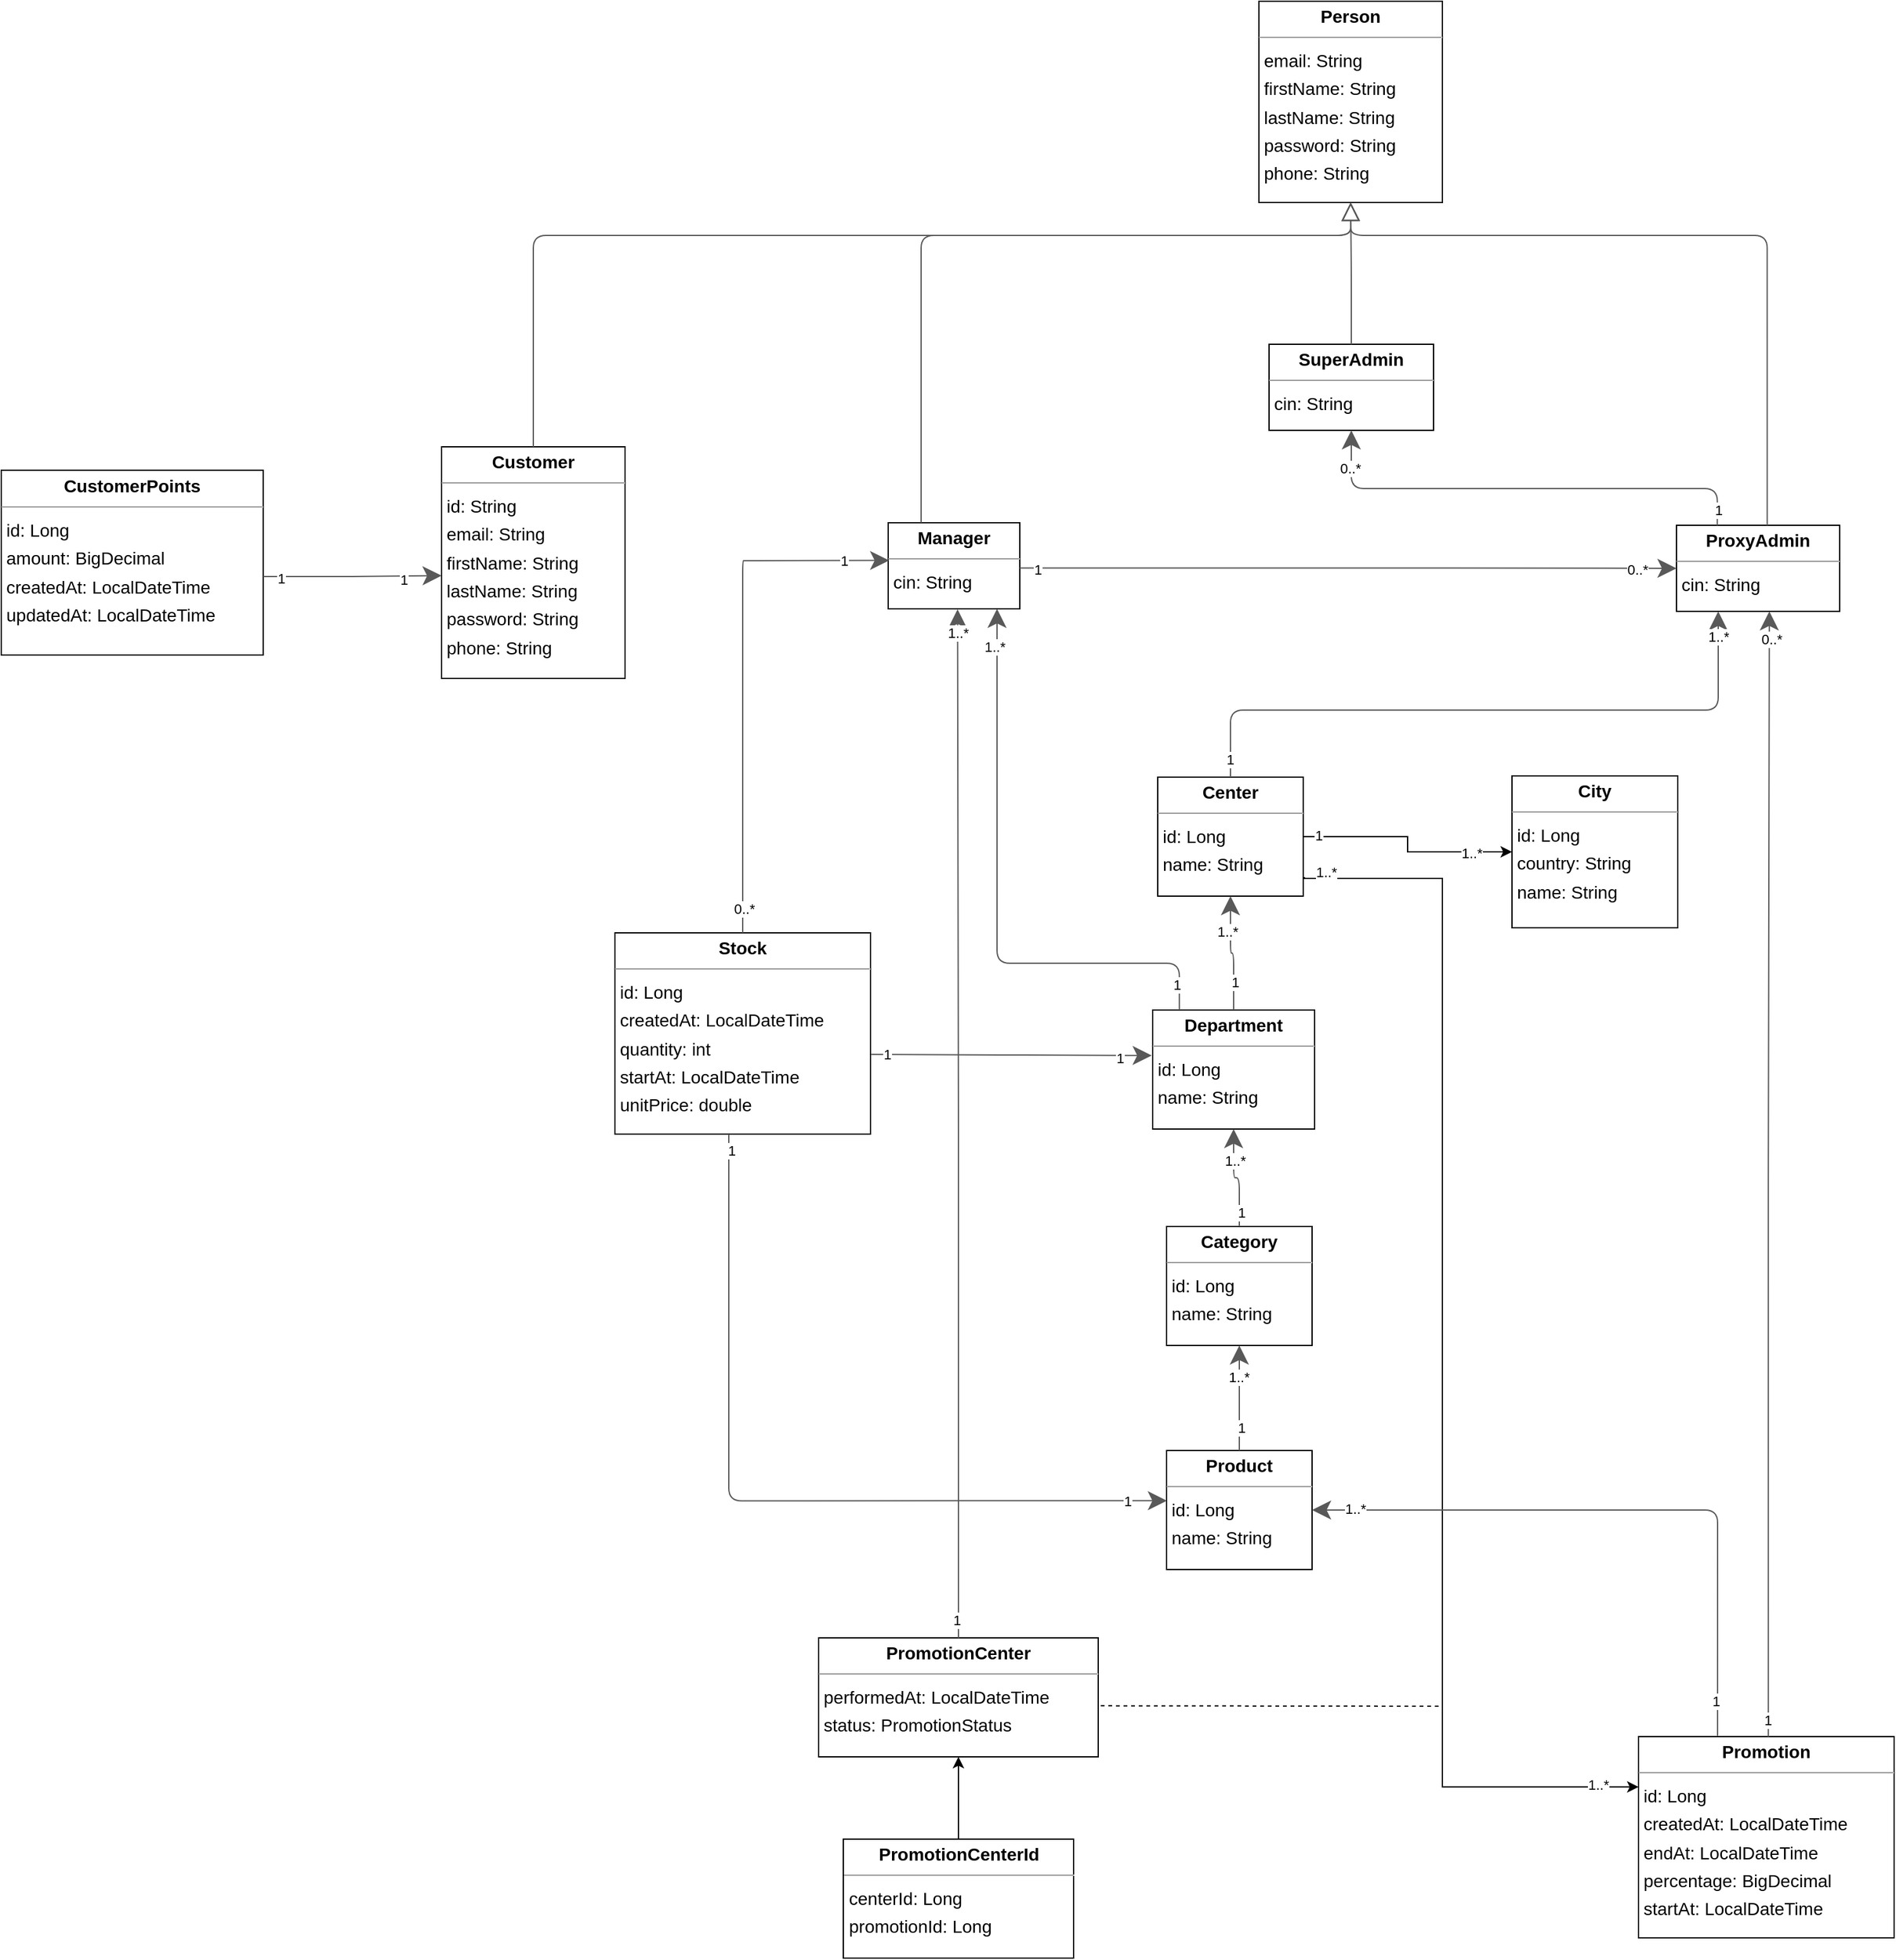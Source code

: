 <mxfile version="22.1.0" type="device">
  <diagram id="GjlXwKKQqG5UMNI0FdPY" name="Page-1">
    <mxGraphModel dx="4369" dy="1342" grid="1" gridSize="10" guides="1" tooltips="1" connect="1" arrows="1" fold="1" page="0" pageScale="1" pageWidth="850" pageHeight="1100" background="none" math="0" shadow="0">
      <root>
        <mxCell id="0" />
        <mxCell id="1" parent="0" />
        <mxCell id="edge3" value="" style="html=1;rounded=1;edgeStyle=orthogonalEdgeStyle;dashed=0;startArrow=none;endArrow=classic;endSize=12;strokeColor=#595959;exitX=1.003;exitY=0.478;exitDx=0;exitDy=0;exitPerimeter=0;entryX=-0.006;entryY=0.169;entryDx=0;entryDy=0;entryPerimeter=0;" parent="1" edge="1">
          <mxGeometry width="50" height="50" relative="1" as="geometry">
            <Array as="points" />
            <mxPoint x="-709.394" y="740.002" as="sourcePoint" />
            <mxPoint x="-487.768" y="740.886" as="targetPoint" />
          </mxGeometry>
        </mxCell>
        <mxCell id="nq4F935uyHLNj_opYeq7-15" value="1" style="edgeLabel;html=1;align=center;verticalAlign=middle;resizable=0;points=[];" vertex="1" connectable="0" parent="edge3">
          <mxGeometry x="0.769" y="-2" relative="1" as="geometry">
            <mxPoint as="offset" />
          </mxGeometry>
        </mxCell>
        <mxCell id="nq4F935uyHLNj_opYeq7-16" value="1" style="edgeLabel;html=1;align=center;verticalAlign=middle;resizable=0;points=[];" vertex="1" connectable="0" parent="edge3">
          <mxGeometry x="-0.889" relative="1" as="geometry">
            <mxPoint as="offset" />
          </mxGeometry>
        </mxCell>
        <mxCell id="node15" value="&lt;p style=&quot;margin:0px;margin-top:4px;text-align:center;&quot;&gt;&lt;b&gt;Category&lt;/b&gt;&lt;/p&gt;&lt;hr size=&quot;1&quot;/&gt;&lt;p style=&quot;margin:0 0 0 4px;line-height:1.6;&quot;&gt; id:  Long &lt;br/&gt; name:  String &lt;/p&gt;" style="verticalAlign=top;align=left;overflow=fill;fontSize=14;fontFamily=Helvetica;html=1;rounded=0;shadow=0;comic=0;labelBackgroundColor=none;strokeWidth=1;" parent="1" vertex="1">
          <mxGeometry x="-476" y="876" width="115" height="94" as="geometry" />
        </mxCell>
        <mxCell id="nq4F935uyHLNj_opYeq7-44" style="edgeStyle=orthogonalEdgeStyle;rounded=0;orthogonalLoop=1;jettySize=auto;html=1;entryX=0;entryY=0.25;entryDx=0;entryDy=0;" edge="1" parent="1" target="node8">
          <mxGeometry relative="1" as="geometry">
            <mxPoint x="-230" y="740" as="targetPoint" />
            <mxPoint x="-367" y="600" as="sourcePoint" />
            <Array as="points">
              <mxPoint x="-258" y="601" />
              <mxPoint x="-258" y="1319" />
            </Array>
          </mxGeometry>
        </mxCell>
        <mxCell id="nq4F935uyHLNj_opYeq7-46" value="1..*" style="edgeLabel;html=1;align=center;verticalAlign=middle;resizable=0;points=[];" vertex="1" connectable="0" parent="nq4F935uyHLNj_opYeq7-44">
          <mxGeometry x="-0.978" y="5" relative="1" as="geometry">
            <mxPoint x="7" as="offset" />
          </mxGeometry>
        </mxCell>
        <mxCell id="nq4F935uyHLNj_opYeq7-47" value="1..*" style="edgeLabel;html=1;align=center;verticalAlign=middle;resizable=0;points=[];" vertex="1" connectable="0" parent="nq4F935uyHLNj_opYeq7-44">
          <mxGeometry x="0.934" y="2" relative="1" as="geometry">
            <mxPoint as="offset" />
          </mxGeometry>
        </mxCell>
        <mxCell id="node4" value="&lt;p style=&quot;margin:0px;margin-top:4px;text-align:center;&quot;&gt;&lt;b&gt;Center&lt;/b&gt;&lt;/p&gt;&lt;hr size=&quot;1&quot;/&gt;&lt;p style=&quot;margin:0 0 0 4px;line-height:1.6;&quot;&gt; id:  Long &lt;br/&gt; name:  String &lt;/p&gt;" style="verticalAlign=top;align=left;overflow=fill;fontSize=14;fontFamily=Helvetica;html=1;rounded=0;shadow=0;comic=0;labelBackgroundColor=none;strokeWidth=1;" parent="1" vertex="1">
          <mxGeometry x="-483" y="521" width="115" height="94" as="geometry" />
        </mxCell>
        <mxCell id="node11" value="&lt;p style=&quot;margin:0px;margin-top:4px;text-align:center;&quot;&gt;&lt;b&gt;City&lt;/b&gt;&lt;/p&gt;&lt;hr size=&quot;1&quot;/&gt;&lt;p style=&quot;margin:0 0 0 4px;line-height:1.6;&quot;&gt; id:  Long &lt;br/&gt; country:  String &lt;br/&gt; name:  String &lt;/p&gt;" style="verticalAlign=top;align=left;overflow=fill;fontSize=14;fontFamily=Helvetica;html=1;rounded=0;shadow=0;comic=0;labelBackgroundColor=none;strokeWidth=1;" parent="1" vertex="1">
          <mxGeometry x="-203" y="520" width="131" height="120" as="geometry" />
        </mxCell>
        <mxCell id="node12" value="&lt;p style=&quot;margin:0px;margin-top:4px;text-align:center;&quot;&gt;&lt;b&gt;Customer&lt;/b&gt;&lt;/p&gt;&lt;hr size=&quot;1&quot;/&gt;&lt;p style=&quot;margin:0 0 0 4px;line-height:1.6;&quot;&gt; id:  String &lt;br/&gt; email:  String &lt;br/&gt; firstName:  String &lt;br/&gt; lastName:  String &lt;br/&gt; password:  String &lt;br/&gt; phone:  String &lt;/p&gt;" style="verticalAlign=top;align=left;overflow=fill;fontSize=14;fontFamily=Helvetica;html=1;rounded=0;shadow=0;comic=0;labelBackgroundColor=none;strokeWidth=1;" parent="1" vertex="1">
          <mxGeometry x="-1049" y="260" width="145" height="183" as="geometry" />
        </mxCell>
        <mxCell id="node13" value="&lt;p style=&quot;margin:0px;margin-top:4px;text-align:center;&quot;&gt;&lt;b&gt;CustomerPoints&lt;/b&gt;&lt;/p&gt;&lt;hr size=&quot;1&quot;/&gt;&lt;p style=&quot;margin:0 0 0 4px;line-height:1.6;&quot;&gt; id:  Long &lt;br/&gt; amount:  BigDecimal &lt;br/&gt; createdAt:  LocalDateTime &lt;br/&gt; updatedAt:  LocalDateTime &lt;/p&gt;" style="verticalAlign=top;align=left;overflow=fill;fontSize=14;fontFamily=Helvetica;html=1;rounded=0;shadow=0;comic=0;labelBackgroundColor=none;strokeWidth=1;" parent="1" vertex="1">
          <mxGeometry x="-1397" y="278.5" width="207" height="146" as="geometry" />
        </mxCell>
        <mxCell id="node6" value="&lt;p style=&quot;margin:0px;margin-top:4px;text-align:center;&quot;&gt;&lt;b&gt;Department&lt;/b&gt;&lt;/p&gt;&lt;hr size=&quot;1&quot;/&gt;&lt;p style=&quot;margin:0 0 0 4px;line-height:1.6;&quot;&gt; id:  Long &lt;br/&gt; name:  String &lt;/p&gt;" style="verticalAlign=top;align=left;overflow=fill;fontSize=14;fontFamily=Helvetica;html=1;rounded=0;shadow=0;comic=0;labelBackgroundColor=none;strokeWidth=1;" parent="1" vertex="1">
          <mxGeometry x="-487" y="705" width="128" height="94" as="geometry" />
        </mxCell>
        <mxCell id="node14" value="&lt;p style=&quot;margin:0px;margin-top:4px;text-align:center;&quot;&gt;&lt;b&gt;Manager&lt;/b&gt;&lt;/p&gt;&lt;hr size=&quot;1&quot;/&gt;&lt;p style=&quot;margin:0 0 0 4px;line-height:1.6;&quot;&gt; cin:  String &lt;/p&gt;" style="verticalAlign=top;align=left;overflow=fill;fontSize=14;fontFamily=Helvetica;html=1;rounded=0;shadow=0;comic=0;labelBackgroundColor=none;strokeWidth=1;" parent="1" vertex="1">
          <mxGeometry x="-696" y="320" width="104" height="68" as="geometry" />
        </mxCell>
        <mxCell id="node0" value="&lt;p style=&quot;margin:0px;margin-top:4px;text-align:center;&quot;&gt;&lt;b&gt;Person&lt;/b&gt;&lt;/p&gt;&lt;hr size=&quot;1&quot;/&gt;&lt;p style=&quot;margin:0 0 0 4px;line-height:1.6;&quot;&gt; email:  String &lt;br/&gt; firstName:  String &lt;br/&gt; lastName:  String &lt;br/&gt; password:  String &lt;br/&gt; phone:  String &lt;/p&gt;" style="verticalAlign=top;align=left;overflow=fill;fontSize=14;fontFamily=Helvetica;html=1;rounded=0;shadow=0;comic=0;labelBackgroundColor=none;strokeWidth=1;" parent="1" vertex="1">
          <mxGeometry x="-403" y="-92" width="145" height="159" as="geometry" />
        </mxCell>
        <mxCell id="node1" value="&lt;p style=&quot;margin:0px;margin-top:4px;text-align:center;&quot;&gt;&lt;b&gt;Product&lt;/b&gt;&lt;/p&gt;&lt;hr size=&quot;1&quot;/&gt;&lt;p style=&quot;margin:0 0 0 4px;line-height:1.6;&quot;&gt; id:  Long &lt;br/&gt; name:  String &lt;/p&gt;" style="verticalAlign=top;align=left;overflow=fill;fontSize=14;fontFamily=Helvetica;html=1;rounded=0;shadow=0;comic=0;labelBackgroundColor=none;strokeWidth=1;" parent="1" vertex="1">
          <mxGeometry x="-476" y="1053" width="115" height="94" as="geometry" />
        </mxCell>
        <mxCell id="node8" value="&lt;p style=&quot;margin:0px;margin-top:4px;text-align:center;&quot;&gt;&lt;b&gt;Promotion&lt;/b&gt;&lt;/p&gt;&lt;hr size=&quot;1&quot;&gt;&lt;p style=&quot;margin:0 0 0 4px;line-height:1.6;&quot;&gt; id:  Long &lt;br&gt; createdAt:  LocalDateTime &lt;br&gt; endAt:  LocalDateTime &lt;br&gt; percentage:  BigDecimal &lt;br&gt; startAt:  LocalDateTime &lt;/p&gt;" style="verticalAlign=top;align=left;overflow=fill;fontSize=14;fontFamily=Helvetica;html=1;rounded=0;shadow=0;comic=0;labelBackgroundColor=none;strokeWidth=1;" parent="1" vertex="1">
          <mxGeometry x="-103" y="1279" width="202" height="159" as="geometry" />
        </mxCell>
        <mxCell id="node2" value="&lt;p style=&quot;margin:0px;margin-top:4px;text-align:center;&quot;&gt;&lt;b&gt;PromotionCenter&lt;/b&gt;&lt;/p&gt;&lt;hr size=&quot;1&quot;/&gt;&lt;p style=&quot;margin:0 0 0 4px;line-height:1.6;&quot;&gt; performedAt:  LocalDateTime &lt;br/&gt; status:  PromotionStatus &lt;/p&gt;" style="verticalAlign=top;align=left;overflow=fill;fontSize=14;fontFamily=Helvetica;html=1;rounded=0;shadow=0;comic=0;labelBackgroundColor=none;strokeWidth=1;" parent="1" vertex="1">
          <mxGeometry x="-751" y="1201" width="221" height="94" as="geometry" />
        </mxCell>
        <mxCell id="nq4F935uyHLNj_opYeq7-48" style="edgeStyle=orthogonalEdgeStyle;rounded=0;orthogonalLoop=1;jettySize=auto;html=1;entryX=0.5;entryY=1;entryDx=0;entryDy=0;" edge="1" parent="1" source="node9" target="node2">
          <mxGeometry relative="1" as="geometry" />
        </mxCell>
        <mxCell id="node9" value="&lt;p style=&quot;margin:0px;margin-top:4px;text-align:center;&quot;&gt;&lt;b&gt;PromotionCenterId&lt;/b&gt;&lt;/p&gt;&lt;hr size=&quot;1&quot;/&gt;&lt;p style=&quot;margin:0 0 0 4px;line-height:1.6;&quot;&gt; centerId:  Long &lt;br/&gt; promotionId:  Long &lt;/p&gt;" style="verticalAlign=top;align=left;overflow=fill;fontSize=14;fontFamily=Helvetica;html=1;rounded=0;shadow=0;comic=0;labelBackgroundColor=none;strokeWidth=1;" parent="1" vertex="1">
          <mxGeometry x="-731.5" y="1360" width="182" height="94" as="geometry" />
        </mxCell>
        <mxCell id="node7" value="&lt;p style=&quot;margin:0px;margin-top:4px;text-align:center;&quot;&gt;&lt;b&gt;ProxyAdmin&lt;/b&gt;&lt;/p&gt;&lt;hr size=&quot;1&quot;/&gt;&lt;p style=&quot;margin:0 0 0 4px;line-height:1.6;&quot;&gt; cin:  String &lt;/p&gt;" style="verticalAlign=top;align=left;overflow=fill;fontSize=14;fontFamily=Helvetica;html=1;rounded=0;shadow=0;comic=0;labelBackgroundColor=none;strokeWidth=1;" parent="1" vertex="1">
          <mxGeometry x="-73" y="322" width="129" height="68" as="geometry" />
        </mxCell>
        <mxCell id="node3" value="&lt;p style=&quot;margin:0px;margin-top:4px;text-align:center;&quot;&gt;&lt;b&gt;Stock&lt;/b&gt;&lt;/p&gt;&lt;hr size=&quot;1&quot;/&gt;&lt;p style=&quot;margin:0 0 0 4px;line-height:1.6;&quot;&gt; id:  Long &lt;br/&gt; createdAt:  LocalDateTime &lt;br/&gt; quantity:  int &lt;br/&gt; startAt:  LocalDateTime &lt;br/&gt; unitPrice:  double &lt;/p&gt;" style="verticalAlign=top;align=left;overflow=fill;fontSize=14;fontFamily=Helvetica;html=1;rounded=0;shadow=0;comic=0;labelBackgroundColor=none;strokeWidth=1;" parent="1" vertex="1">
          <mxGeometry x="-912" y="644" width="202" height="159" as="geometry" />
        </mxCell>
        <mxCell id="node5" value="&lt;p style=&quot;margin:0px;margin-top:4px;text-align:center;&quot;&gt;&lt;b&gt;SuperAdmin&lt;/b&gt;&lt;/p&gt;&lt;hr size=&quot;1&quot;/&gt;&lt;p style=&quot;margin:0 0 0 4px;line-height:1.6;&quot;&gt; cin:  String &lt;/p&gt;" style="verticalAlign=top;align=left;overflow=fill;fontSize=14;fontFamily=Helvetica;html=1;rounded=0;shadow=0;comic=0;labelBackgroundColor=none;strokeWidth=1;" parent="1" vertex="1">
          <mxGeometry x="-395" y="179" width="130" height="68" as="geometry" />
        </mxCell>
        <mxCell id="edge14" value="" style="html=1;rounded=1;edgeStyle=orthogonalEdgeStyle;dashed=0;startArrow=none;endArrow=classic;endSize=12;strokeColor=#595959;exitX=0.500;exitY=0.000;exitDx=0;exitDy=0;entryX=0.500;entryY=1.000;entryDx=0;entryDy=0;" parent="1" source="node15" target="node6" edge="1">
          <mxGeometry width="50" height="50" relative="1" as="geometry">
            <Array as="points" />
          </mxGeometry>
        </mxCell>
        <mxCell id="nq4F935uyHLNj_opYeq7-22" value="1..*" style="edgeLabel;html=1;align=center;verticalAlign=middle;resizable=0;points=[];" vertex="1" connectable="0" parent="edge14">
          <mxGeometry x="0.53" y="-1" relative="1" as="geometry">
            <mxPoint y="6" as="offset" />
          </mxGeometry>
        </mxCell>
        <mxCell id="nq4F935uyHLNj_opYeq7-23" value="1" style="edgeLabel;html=1;align=center;verticalAlign=middle;resizable=0;points=[];" vertex="1" connectable="0" parent="edge14">
          <mxGeometry x="-0.731" y="-1" relative="1" as="geometry">
            <mxPoint as="offset" />
          </mxGeometry>
        </mxCell>
        <mxCell id="edge12" value="" style="html=1;rounded=1;edgeStyle=orthogonalEdgeStyle;dashed=0;startArrow=none;endArrow=classic;endSize=12;strokeColor=#595959;exitX=0.500;exitY=0.000;exitDx=0;exitDy=0;entryX=0.228;entryY=1.041;entryDx=0;entryDy=0;" parent="1" source="node4" target="node7" edge="1">
          <mxGeometry width="50" height="50" relative="1" as="geometry">
            <Array as="points">
              <mxPoint x="-426" y="468" />
              <mxPoint x="-40" y="468" />
              <mxPoint x="-40" y="390" />
            </Array>
          </mxGeometry>
        </mxCell>
        <mxCell id="nq4F935uyHLNj_opYeq7-9" value="1" style="edgeLabel;html=1;align=center;verticalAlign=middle;resizable=0;points=[];" vertex="1" connectable="0" parent="edge12">
          <mxGeometry x="-0.943" y="1" relative="1" as="geometry">
            <mxPoint as="offset" />
          </mxGeometry>
        </mxCell>
        <mxCell id="nq4F935uyHLNj_opYeq7-10" value="1..*" style="edgeLabel;html=1;align=center;verticalAlign=middle;resizable=0;points=[];" vertex="1" connectable="0" parent="edge12">
          <mxGeometry x="0.924" relative="1" as="geometry">
            <mxPoint y="1" as="offset" />
          </mxGeometry>
        </mxCell>
        <mxCell id="edge5" value="" style="html=1;rounded=1;edgeStyle=orthogonalEdgeStyle;dashed=0;startArrow=none;endArrow=block;endSize=12;endFill=0;strokeColor=#595959;exitX=0.500;exitY=0.000;exitDx=0;exitDy=0;entryX=0.500;entryY=1.000;entryDx=0;entryDy=0;" parent="1" source="node12" target="node0" edge="1">
          <mxGeometry width="50" height="50" relative="1" as="geometry">
            <Array as="points">
              <mxPoint x="-976" y="93" />
              <mxPoint x="-330" y="93" />
            </Array>
          </mxGeometry>
        </mxCell>
        <mxCell id="edge19" value="" style="html=1;rounded=1;edgeStyle=orthogonalEdgeStyle;dashed=0;startArrow=none;endArrow=classic;endSize=12;strokeColor=#595959;exitX=1.000;exitY=0.575;exitDx=0;exitDy=0;entryX=0.000;entryY=0.556;entryDx=0;entryDy=0;" parent="1" source="node13" target="node12" edge="1">
          <mxGeometry width="50" height="50" relative="1" as="geometry">
            <Array as="points" />
          </mxGeometry>
        </mxCell>
        <mxCell id="nq4F935uyHLNj_opYeq7-1" value="1" style="edgeLabel;html=1;align=center;verticalAlign=middle;resizable=0;points=[];" vertex="1" connectable="0" parent="edge19">
          <mxGeometry x="-0.807" y="-1" relative="1" as="geometry">
            <mxPoint as="offset" />
          </mxGeometry>
        </mxCell>
        <mxCell id="nq4F935uyHLNj_opYeq7-2" value="1" style="edgeLabel;html=1;align=center;verticalAlign=middle;resizable=0;points=[];" vertex="1" connectable="0" parent="edge19">
          <mxGeometry x="0.657" y="-3" relative="1" as="geometry">
            <mxPoint x="-6" as="offset" />
          </mxGeometry>
        </mxCell>
        <mxCell id="edge0" value="" style="html=1;rounded=1;edgeStyle=orthogonalEdgeStyle;dashed=0;startArrow=none;endArrow=classic;endSize=12;strokeColor=#595959;entryX=0.500;entryY=1.001;entryDx=0;entryDy=0;exitX=0.5;exitY=0;exitDx=0;exitDy=0;" parent="1" source="node6" target="node4" edge="1">
          <mxGeometry width="50" height="50" relative="1" as="geometry">
            <Array as="points" />
            <mxPoint x="-420" y="703" as="sourcePoint" />
          </mxGeometry>
        </mxCell>
        <mxCell id="nq4F935uyHLNj_opYeq7-39" value="1" style="edgeLabel;html=1;align=center;verticalAlign=middle;resizable=0;points=[];" vertex="1" connectable="0" parent="edge0">
          <mxGeometry x="-0.803" y="-1" relative="1" as="geometry">
            <mxPoint y="-13" as="offset" />
          </mxGeometry>
        </mxCell>
        <mxCell id="nq4F935uyHLNj_opYeq7-40" value="1..*" style="edgeLabel;html=1;align=center;verticalAlign=middle;resizable=0;points=[];" vertex="1" connectable="0" parent="edge0">
          <mxGeometry x="0.501" y="3" relative="1" as="geometry">
            <mxPoint y="5" as="offset" />
          </mxGeometry>
        </mxCell>
        <mxCell id="edge16" value="" style="html=1;rounded=1;edgeStyle=orthogonalEdgeStyle;dashed=0;startArrow=none;endArrow=classic;endSize=12;strokeColor=#595959;exitX=0.165;exitY=0;exitDx=0;exitDy=0;exitPerimeter=0;" parent="1" source="node6" edge="1">
          <mxGeometry width="50" height="50" relative="1" as="geometry">
            <Array as="points">
              <mxPoint x="-466" y="668" />
              <mxPoint x="-610" y="668" />
            </Array>
            <mxPoint x="-466" y="703.0" as="sourcePoint" />
            <mxPoint x="-610" y="388" as="targetPoint" />
          </mxGeometry>
        </mxCell>
        <mxCell id="nq4F935uyHLNj_opYeq7-20" value="1" style="edgeLabel;html=1;align=center;verticalAlign=middle;resizable=0;points=[];" vertex="1" connectable="0" parent="edge16">
          <mxGeometry x="-0.91" y="2" relative="1" as="geometry">
            <mxPoint as="offset" />
          </mxGeometry>
        </mxCell>
        <mxCell id="nq4F935uyHLNj_opYeq7-21" value="1..*" style="edgeLabel;html=1;align=center;verticalAlign=middle;resizable=0;points=[];" vertex="1" connectable="0" parent="edge16">
          <mxGeometry x="0.911" y="2" relative="1" as="geometry">
            <mxPoint y="9" as="offset" />
          </mxGeometry>
        </mxCell>
        <mxCell id="edge20" value="" style="html=1;rounded=1;edgeStyle=orthogonalEdgeStyle;dashed=0;startArrow=none;endArrow=block;endSize=12;endFill=0;strokeColor=#595959;exitX=0.250;exitY=0.000;exitDx=0;exitDy=0;entryX=0.500;entryY=1.000;entryDx=0;entryDy=0;" parent="1" source="node14" target="node0" edge="1">
          <mxGeometry width="50" height="50" relative="1" as="geometry">
            <Array as="points">
              <mxPoint x="-670" y="93" />
              <mxPoint x="-330" y="93" />
            </Array>
          </mxGeometry>
        </mxCell>
        <mxCell id="edge7" value="" style="html=1;rounded=1;edgeStyle=orthogonalEdgeStyle;dashed=0;startArrow=none;endArrow=classic;endSize=12;strokeColor=#595959;exitX=1.000;exitY=0.525;exitDx=0;exitDy=0;entryX=0.000;entryY=0.500;entryDx=0;entryDy=0;" parent="1" source="node14" target="node7" edge="1">
          <mxGeometry width="50" height="50" relative="1" as="geometry">
            <Array as="points" />
          </mxGeometry>
        </mxCell>
        <mxCell id="nq4F935uyHLNj_opYeq7-5" value="1" style="edgeLabel;html=1;align=center;verticalAlign=middle;resizable=0;points=[];" vertex="1" connectable="0" parent="edge7">
          <mxGeometry x="-0.946" y="-1" relative="1" as="geometry">
            <mxPoint as="offset" />
          </mxGeometry>
        </mxCell>
        <mxCell id="nq4F935uyHLNj_opYeq7-6" value="0..*" style="edgeLabel;html=1;align=center;verticalAlign=middle;resizable=0;points=[];" vertex="1" connectable="0" parent="edge7">
          <mxGeometry x="0.882" y="-1" relative="1" as="geometry">
            <mxPoint as="offset" />
          </mxGeometry>
        </mxCell>
        <mxCell id="edge1" value="" style="html=1;rounded=1;edgeStyle=orthogonalEdgeStyle;dashed=0;startArrow=none;endArrow=classic;endSize=12;strokeColor=#595959;exitX=0.500;exitY=0.000;exitDx=0;exitDy=0;entryX=0.500;entryY=1.000;entryDx=0;entryDy=0;" parent="1" source="node1" target="node15" edge="1">
          <mxGeometry width="50" height="50" relative="1" as="geometry">
            <Array as="points" />
          </mxGeometry>
        </mxCell>
        <mxCell id="nq4F935uyHLNj_opYeq7-24" value="1..*" style="edgeLabel;html=1;align=center;verticalAlign=middle;resizable=0;points=[];" vertex="1" connectable="0" parent="edge1">
          <mxGeometry x="0.411" y="1" relative="1" as="geometry">
            <mxPoint as="offset" />
          </mxGeometry>
        </mxCell>
        <mxCell id="nq4F935uyHLNj_opYeq7-25" value="1" style="edgeLabel;html=1;align=center;verticalAlign=middle;resizable=0;points=[];" vertex="1" connectable="0" parent="edge1">
          <mxGeometry x="-0.57" y="-1" relative="1" as="geometry">
            <mxPoint as="offset" />
          </mxGeometry>
        </mxCell>
        <mxCell id="edge22" value="" style="html=1;rounded=1;edgeStyle=orthogonalEdgeStyle;dashed=0;startArrow=none;endArrow=classic;endSize=12;strokeColor=#595959;exitX=0.25;exitY=0;exitDx=0;exitDy=0;entryX=1;entryY=0.5;entryDx=0;entryDy=0;" parent="1" target="node1" edge="1">
          <mxGeometry width="50" height="50" relative="1" as="geometry">
            <Array as="points">
              <mxPoint x="-40" y="1100" />
            </Array>
            <mxPoint x="-40.54" y="1278.34" as="sourcePoint" />
            <mxPoint x="-361.0" y="1146.998" as="targetPoint" />
          </mxGeometry>
        </mxCell>
        <mxCell id="nq4F935uyHLNj_opYeq7-26" value="1..*" style="edgeLabel;html=1;align=center;verticalAlign=middle;resizable=0;points=[];" vertex="1" connectable="0" parent="edge22">
          <mxGeometry x="0.867" y="-1" relative="1" as="geometry">
            <mxPoint as="offset" />
          </mxGeometry>
        </mxCell>
        <mxCell id="nq4F935uyHLNj_opYeq7-27" value="1" style="edgeLabel;html=1;align=center;verticalAlign=middle;resizable=0;points=[];" vertex="1" connectable="0" parent="edge22">
          <mxGeometry x="-0.889" y="2" relative="1" as="geometry">
            <mxPoint as="offset" />
          </mxGeometry>
        </mxCell>
        <mxCell id="edge15" value="" style="html=1;rounded=1;edgeStyle=orthogonalEdgeStyle;dashed=0;startArrow=none;endArrow=classic;endSize=12;strokeColor=#595959;exitX=0.508;exitY=0.000;exitDx=0;exitDy=0;entryX=0.569;entryY=1.000;entryDx=0;entryDy=0;" parent="1" source="node8" target="node7" edge="1">
          <mxGeometry width="50" height="50" relative="1" as="geometry">
            <Array as="points" />
          </mxGeometry>
        </mxCell>
        <mxCell id="nq4F935uyHLNj_opYeq7-36" value="0..*" style="edgeLabel;html=1;align=center;verticalAlign=middle;resizable=0;points=[];" vertex="1" connectable="0" parent="edge15">
          <mxGeometry x="0.952" y="-1" relative="1" as="geometry">
            <mxPoint as="offset" />
          </mxGeometry>
        </mxCell>
        <mxCell id="nq4F935uyHLNj_opYeq7-37" value="1" style="edgeLabel;html=1;align=center;verticalAlign=middle;resizable=0;points=[];" vertex="1" connectable="0" parent="edge15">
          <mxGeometry x="-0.971" y="1" relative="1" as="geometry">
            <mxPoint as="offset" />
          </mxGeometry>
        </mxCell>
        <mxCell id="edge2" value="" style="html=1;rounded=1;edgeStyle=orthogonalEdgeStyle;dashed=0;startArrow=none;endArrow=classic;endSize=12;strokeColor=#595959;exitX=0.5;exitY=0;exitDx=0;exitDy=0;entryX=0.527;entryY=1.006;entryDx=0;entryDy=0;entryPerimeter=0;" parent="1" source="node2" target="node14" edge="1">
          <mxGeometry width="50" height="50" relative="1" as="geometry">
            <Array as="points" />
          </mxGeometry>
        </mxCell>
        <mxCell id="nq4F935uyHLNj_opYeq7-28" value="1..*" style="edgeLabel;html=1;align=center;verticalAlign=middle;resizable=0;points=[];" vertex="1" connectable="0" parent="edge2">
          <mxGeometry x="0.962" relative="1" as="geometry">
            <mxPoint y="3" as="offset" />
          </mxGeometry>
        </mxCell>
        <mxCell id="nq4F935uyHLNj_opYeq7-29" value="1" style="edgeLabel;html=1;align=center;verticalAlign=middle;resizable=0;points=[];" vertex="1" connectable="0" parent="edge2">
          <mxGeometry x="-0.966" y="2" relative="1" as="geometry">
            <mxPoint as="offset" />
          </mxGeometry>
        </mxCell>
        <mxCell id="edge9" value="" style="html=1;rounded=1;edgeStyle=orthogonalEdgeStyle;dashed=0;startArrow=none;endArrow=block;endSize=12;endFill=0;strokeColor=#595959;exitX=0.556;exitY=0.000;exitDx=0;exitDy=0;entryX=0.500;entryY=1.000;entryDx=0;entryDy=0;" parent="1" source="node7" target="node0" edge="1">
          <mxGeometry width="50" height="50" relative="1" as="geometry">
            <Array as="points">
              <mxPoint x="-2" y="93" />
              <mxPoint x="-330" y="93" />
            </Array>
          </mxGeometry>
        </mxCell>
        <mxCell id="edge13" value="" style="html=1;rounded=1;edgeStyle=orthogonalEdgeStyle;dashed=0;startArrow=none;endArrow=classic;endSize=12;strokeColor=#595959;exitX=0.25;exitY=0;exitDx=0;exitDy=0;entryX=0.500;entryY=1.001;entryDx=0;entryDy=0;" parent="1" source="node7" target="node5" edge="1">
          <mxGeometry width="50" height="50" relative="1" as="geometry">
            <Array as="points">
              <mxPoint x="-41" y="293" />
              <mxPoint x="-330" y="293" />
            </Array>
          </mxGeometry>
        </mxCell>
        <mxCell id="nq4F935uyHLNj_opYeq7-3" value="0..*" style="edgeLabel;html=1;align=center;verticalAlign=middle;resizable=0;points=[];" vertex="1" connectable="0" parent="edge13">
          <mxGeometry x="0.838" y="1" relative="1" as="geometry">
            <mxPoint as="offset" />
          </mxGeometry>
        </mxCell>
        <mxCell id="nq4F935uyHLNj_opYeq7-4" value="1" style="edgeLabel;html=1;align=center;verticalAlign=middle;resizable=0;points=[];" vertex="1" connectable="0" parent="edge13">
          <mxGeometry x="-0.929" relative="1" as="geometry">
            <mxPoint y="1" as="offset" />
          </mxGeometry>
        </mxCell>
        <mxCell id="edge4" value="" style="html=1;rounded=1;edgeStyle=orthogonalEdgeStyle;dashed=0;startArrow=none;endArrow=classic;endSize=12;strokeColor=#595959;entryX=0.007;entryY=0.438;entryDx=0;entryDy=0;entryPerimeter=0;exitX=0.5;exitY=0;exitDx=0;exitDy=0;" parent="1" source="node3" target="node14" edge="1">
          <mxGeometry width="50" height="50" relative="1" as="geometry">
            <Array as="points">
              <mxPoint x="-811" y="350" />
              <mxPoint x="-810" y="350" />
            </Array>
            <mxPoint x="-810" y="640" as="sourcePoint" />
            <mxPoint x="-713.2" y="352.3" as="targetPoint" />
          </mxGeometry>
        </mxCell>
        <mxCell id="nq4F935uyHLNj_opYeq7-11" value="0..*" style="edgeLabel;html=1;align=center;verticalAlign=middle;resizable=0;points=[];" vertex="1" connectable="0" parent="edge4">
          <mxGeometry x="-0.908" y="-1" relative="1" as="geometry">
            <mxPoint as="offset" />
          </mxGeometry>
        </mxCell>
        <mxCell id="nq4F935uyHLNj_opYeq7-12" value="1" style="edgeLabel;html=1;align=center;verticalAlign=middle;resizable=0;points=[];" vertex="1" connectable="0" parent="edge4">
          <mxGeometry x="0.826" relative="1" as="geometry">
            <mxPoint as="offset" />
          </mxGeometry>
        </mxCell>
        <mxCell id="edge11" value="" style="html=1;rounded=1;edgeStyle=orthogonalEdgeStyle;dashed=0;startArrow=none;endArrow=classic;endSize=12;strokeColor=#595959;exitX=0.5;exitY=1;exitDx=0;exitDy=0;entryX=0.002;entryY=0.422;entryDx=0;entryDy=0;entryPerimeter=0;" parent="1" target="node1" edge="1">
          <mxGeometry width="50" height="50" relative="1" as="geometry">
            <Array as="points">
              <mxPoint x="-822" y="1093" />
            </Array>
            <mxPoint x="-822" y="803.0" as="sourcePoint" />
            <mxPoint x="-487" y="1250" as="targetPoint" />
          </mxGeometry>
        </mxCell>
        <mxCell id="nq4F935uyHLNj_opYeq7-17" value="1" style="edgeLabel;html=1;align=center;verticalAlign=middle;resizable=0;points=[];" vertex="1" connectable="0" parent="edge11">
          <mxGeometry x="0.941" relative="1" as="geometry">
            <mxPoint x="-13" as="offset" />
          </mxGeometry>
        </mxCell>
        <mxCell id="nq4F935uyHLNj_opYeq7-18" value="1" style="edgeLabel;html=1;align=center;verticalAlign=middle;resizable=0;points=[];" vertex="1" connectable="0" parent="edge11">
          <mxGeometry x="-0.96" y="2" relative="1" as="geometry">
            <mxPoint as="offset" />
          </mxGeometry>
        </mxCell>
        <mxCell id="edge8" value="" style="html=1;rounded=1;edgeStyle=orthogonalEdgeStyle;dashed=0;startArrow=none;endArrow=block;endSize=12;endFill=0;strokeColor=#595959;exitX=0.500;exitY=0.000;exitDx=0;exitDy=0;entryX=0.500;entryY=1.000;entryDx=0;entryDy=0;" parent="1" source="node5" target="node0" edge="1">
          <mxGeometry width="50" height="50" relative="1" as="geometry">
            <Array as="points" />
          </mxGeometry>
        </mxCell>
        <mxCell id="nq4F935uyHLNj_opYeq7-34" value="" style="endArrow=none;dashed=1;html=1;rounded=0;exitX=1.009;exitY=0.571;exitDx=0;exitDy=0;exitPerimeter=0;" edge="1" parent="1" source="node2">
          <mxGeometry width="50" height="50" relative="1" as="geometry">
            <mxPoint x="-530" y="1255" as="sourcePoint" />
            <mxPoint x="-260" y="1255" as="targetPoint" />
          </mxGeometry>
        </mxCell>
        <mxCell id="nq4F935uyHLNj_opYeq7-41" style="edgeStyle=orthogonalEdgeStyle;rounded=0;orthogonalLoop=1;jettySize=auto;html=1;entryX=0;entryY=0.5;entryDx=0;entryDy=0;" edge="1" parent="1" source="node4" target="node11">
          <mxGeometry relative="1" as="geometry" />
        </mxCell>
        <mxCell id="nq4F935uyHLNj_opYeq7-42" value="1" style="edgeLabel;html=1;align=center;verticalAlign=middle;resizable=0;points=[];" vertex="1" connectable="0" parent="nq4F935uyHLNj_opYeq7-41">
          <mxGeometry x="-0.866" y="1" relative="1" as="geometry">
            <mxPoint as="offset" />
          </mxGeometry>
        </mxCell>
        <mxCell id="nq4F935uyHLNj_opYeq7-43" value="1..*" style="edgeLabel;html=1;align=center;verticalAlign=middle;resizable=0;points=[];" vertex="1" connectable="0" parent="nq4F935uyHLNj_opYeq7-41">
          <mxGeometry x="0.639" y="-1" relative="1" as="geometry">
            <mxPoint as="offset" />
          </mxGeometry>
        </mxCell>
      </root>
    </mxGraphModel>
  </diagram>
</mxfile>
